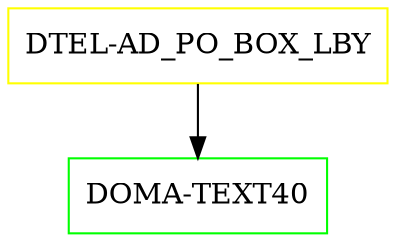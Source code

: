 digraph G {
  "DTEL-AD_PO_BOX_LBY" [shape=box,color=yellow];
  "DOMA-TEXT40" [shape=box,color=green,URL="./DOMA_TEXT40.html"];
  "DTEL-AD_PO_BOX_LBY" -> "DOMA-TEXT40";
}
